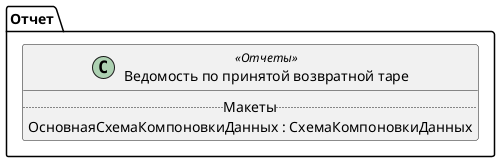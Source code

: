﻿@startuml ВедомостьПоПринятойВозвратнойТаре
'!include templates.wsd
'..\include templates.wsd
class Отчет.ВедомостьПоПринятойВозвратнойТаре as "Ведомость по принятой возвратной таре" <<Отчеты>>
{
..Макеты..
ОсновнаяСхемаКомпоновкиДанных : СхемаКомпоновкиДанных
}
@enduml

